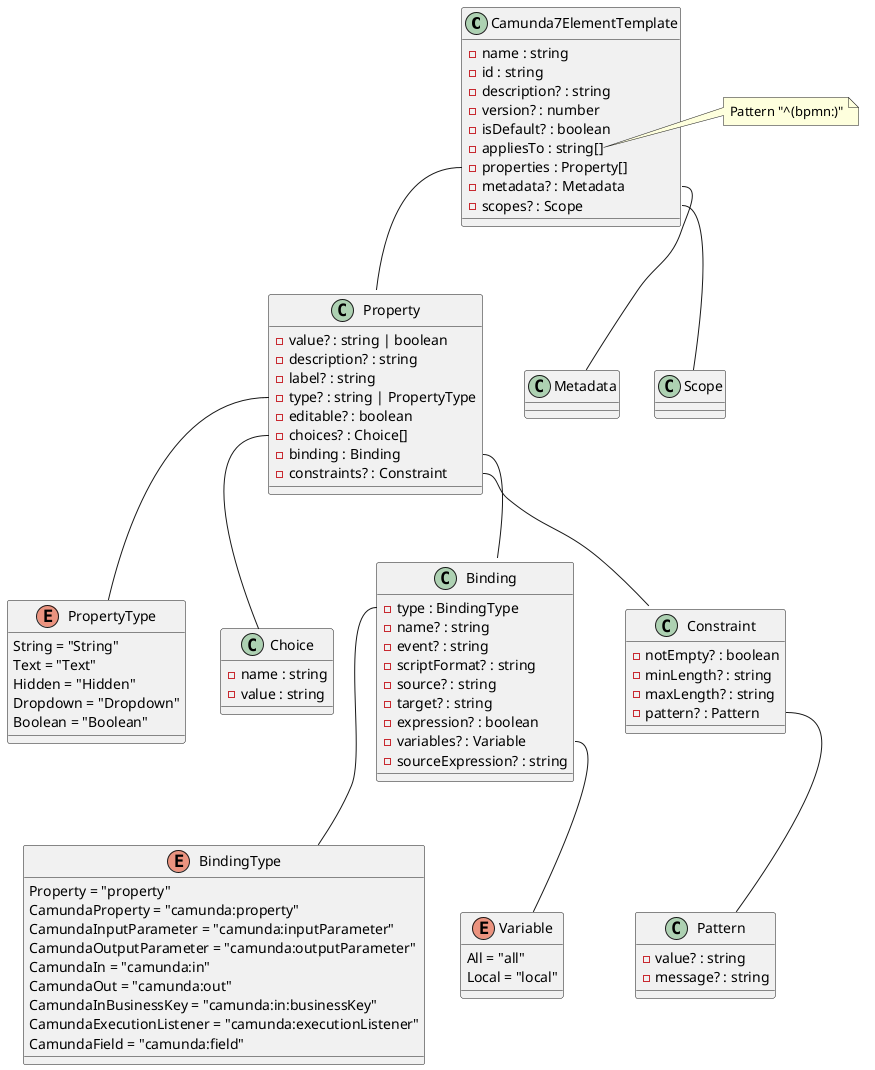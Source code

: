@startuml
class Camunda7ElementTemplate {
    - name : string
    - id : string
    - description? : string
    - version? : number
    - isDefault? : boolean
    - appliesTo : string[]
    - properties : Property[]
    - metadata? : Metadata
    - scopes? : Scope
}
note right of Camunda7ElementTemplate::appliesTo
    Pattern "^(bpmn:)"
end note
Camunda7ElementTemplate::properties -- Property
Camunda7ElementTemplate::metadata -- Metadata
Camunda7ElementTemplate::scopes -- Scope

class Property {
    - value? : string | boolean
    - description? : string
    - label? : string
    - type? : string | PropertyType
    - editable? : boolean
    - choices? : Choice[]
    - binding : Binding
    - constraints? : Constraint
}
Property::type -- PropertyType
Property::choices -- Choice
Property::binding -- Binding
Property::constraints -- Constraint

class Metadata {}

class Scope {}

enum PropertyType {
    String = "String"
    Text = "Text"
    Hidden = "Hidden"
    Dropdown = "Dropdown"
    Boolean = "Boolean"
}

class Choice {
    - name : string
    - value : string
}

class Binding {
    - type : BindingType
    - name? : string
    - event? : string
    - scriptFormat? : string
    - source? : string
    - target? : string
    - expression? : boolean
    - variables? : Variable
    - sourceExpression? : string
}
Binding::type -- BindingType
Binding::variables -- Variable

enum BindingType {
    Property = "property"
    CamundaProperty = "camunda:property"
    CamundaInputParameter = "camunda:inputParameter"
    CamundaOutputParameter = "camunda:outputParameter"
    CamundaIn = "camunda:in"
    CamundaOut = "camunda:out"
    CamundaInBusinessKey = "camunda:in:businessKey"
    CamundaExecutionListener = "camunda:executionListener"
    CamundaField = "camunda:field"
}

enum Variable {
    All = "all"
    Local = "local"
}

class Constraint {
    - notEmpty? : boolean
    - minLength? : string
    - maxLength? : string
    - pattern? : Pattern
}
Constraint::pattern -- Pattern

class Pattern {
    - value? : string
    - message? : string
}
@enduml

